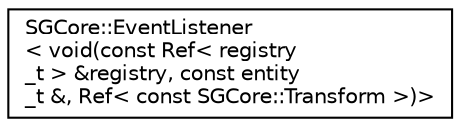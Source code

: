 digraph "Graphical Class Hierarchy"
{
 // LATEX_PDF_SIZE
  edge [fontname="Helvetica",fontsize="10",labelfontname="Helvetica",labelfontsize="10"];
  node [fontname="Helvetica",fontsize="10",shape=record];
  rankdir="LR";
  Node0 [label="SGCore::EventListener\l\< void(const Ref\< registry\l_t \> &registry, const entity\l_t &, Ref\< const SGCore::Transform \>)\>",height=0.2,width=0.4,color="black", fillcolor="white", style="filled",URL="$structSGCore_1_1EventListener.html",tooltip=" "];
}
